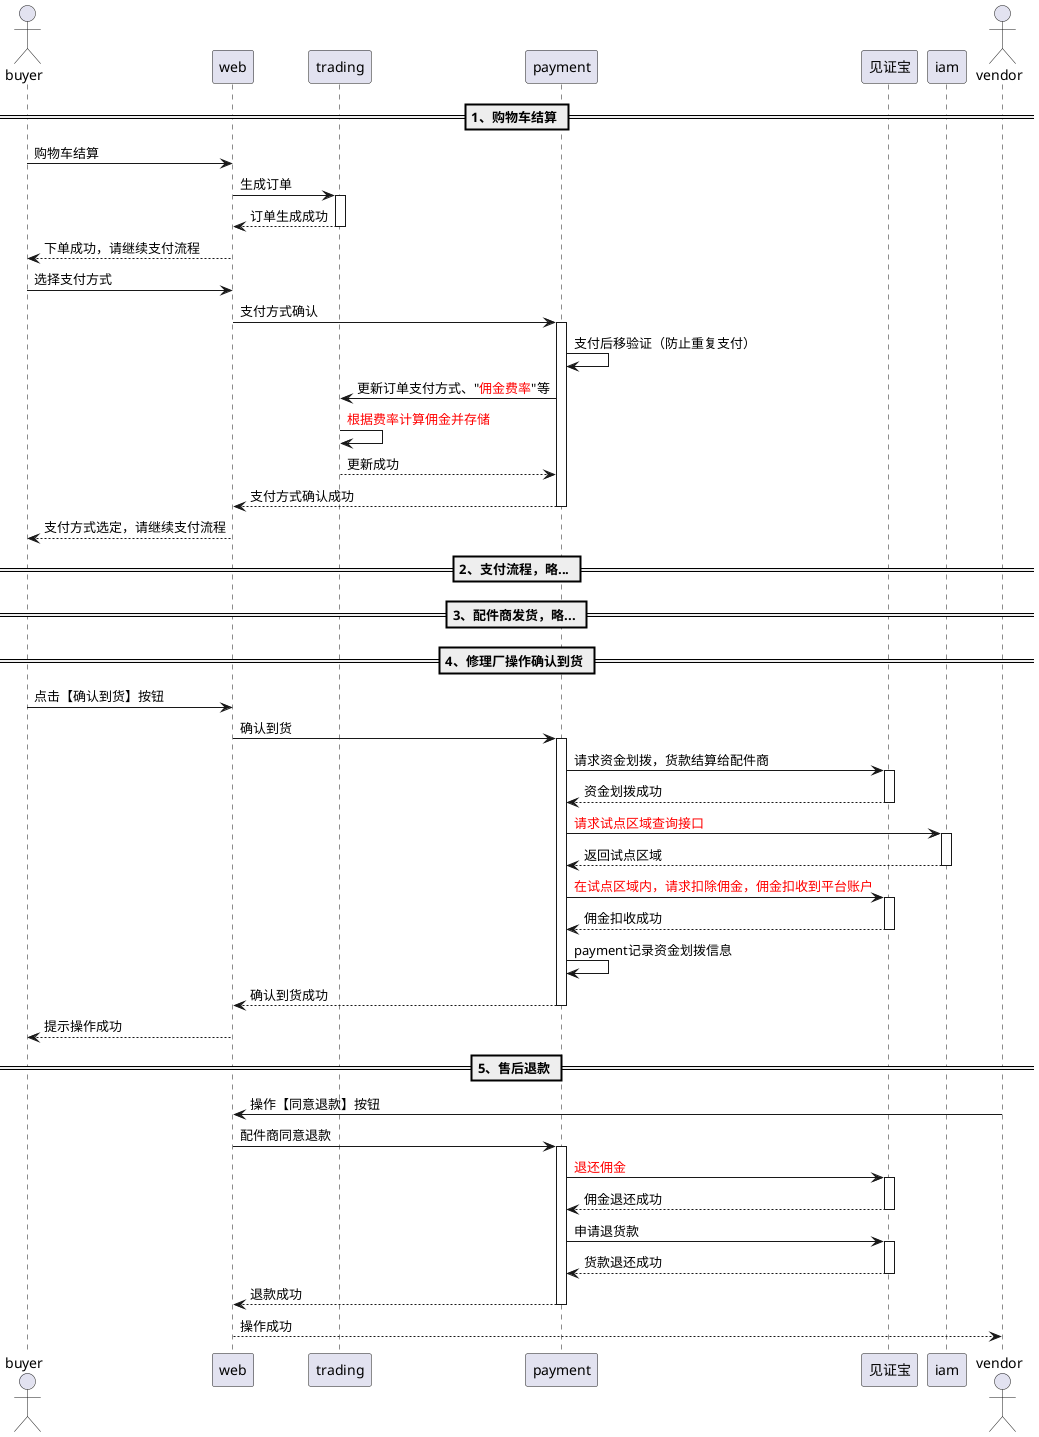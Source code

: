 @startuml
== 1、购物车结算 ==
actor buyer
buyer -> web: 购物车结算
web -> trading: 生成订单
activate trading
trading --> web: 订单生成成功
deactivate trading
web --> buyer: 下单成功，请继续支付流程
buyer -> web: 选择支付方式
web -> payment: 支付方式确认
activate payment
payment -> payment: 支付后移验证（防止重复支付）
payment -> trading: 更新订单支付方式、"<font color=red>佣金费率</font>"等
trading -> trading: <font color=red>根据费率计算佣金并存储</font>
trading --> payment: 更新成功
payment --> web: 支付方式确认成功
deactivate payment
web --> buyer: 支付方式选定，请继续支付流程

== 2、支付流程，略... ==
== 3、配件商发货，略... ==

== 4、修理厂操作确认到货 ==
buyer -> web: 点击【确认到货】按钮
web -> payment: 确认到货
activate payment
payment -> 见证宝: 请求资金划拨，货款结算给配件商
activate 见证宝
见证宝 --> payment: 资金划拨成功
deactivate 见证宝
payment -> iam: <font color=red>请求试点区域查询接口</font>
activate iam
iam --> payment: 返回试点区域
deactivate iam
payment -> 见证宝: <font color=red>在试点区域内，请求扣除佣金，佣金扣收到平台账户</font>
activate 见证宝
见证宝 --> payment: 佣金扣收成功
deactivate 见证宝
payment -> payment: payment记录资金划拨信息
payment --> web: 确认到货成功
deactivate payment
web --> buyer: 提示操作成功

== 5、售后退款 ==
actor vendor
vendor -> web: 操作【同意退款】按钮
web -> payment: 配件商同意退款
activate payment
payment -> 见证宝: <font color=red>退还佣金</font>
activate 见证宝
见证宝 --> payment: 佣金退还成功
deactivate 见证宝
payment -> 见证宝: 申请退货款
activate 见证宝
见证宝 --> payment: 货款退还成功
deactivate 见证宝
payment --> web: 退款成功
deactivate payment
web --> vendor: 操作成功

@enduml